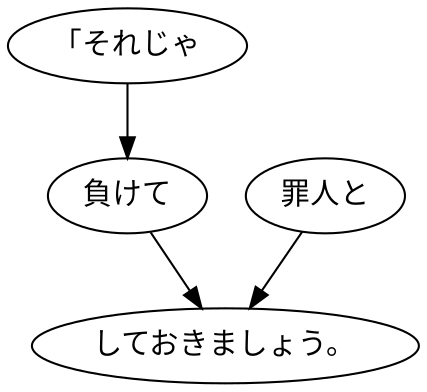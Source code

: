 digraph graph8097 {
	node0 [label="「それじゃ"];
	node1 [label="負けて"];
	node2 [label="罪人と"];
	node3 [label="しておきましょう。"];
	node0 -> node1;
	node1 -> node3;
	node2 -> node3;
}
